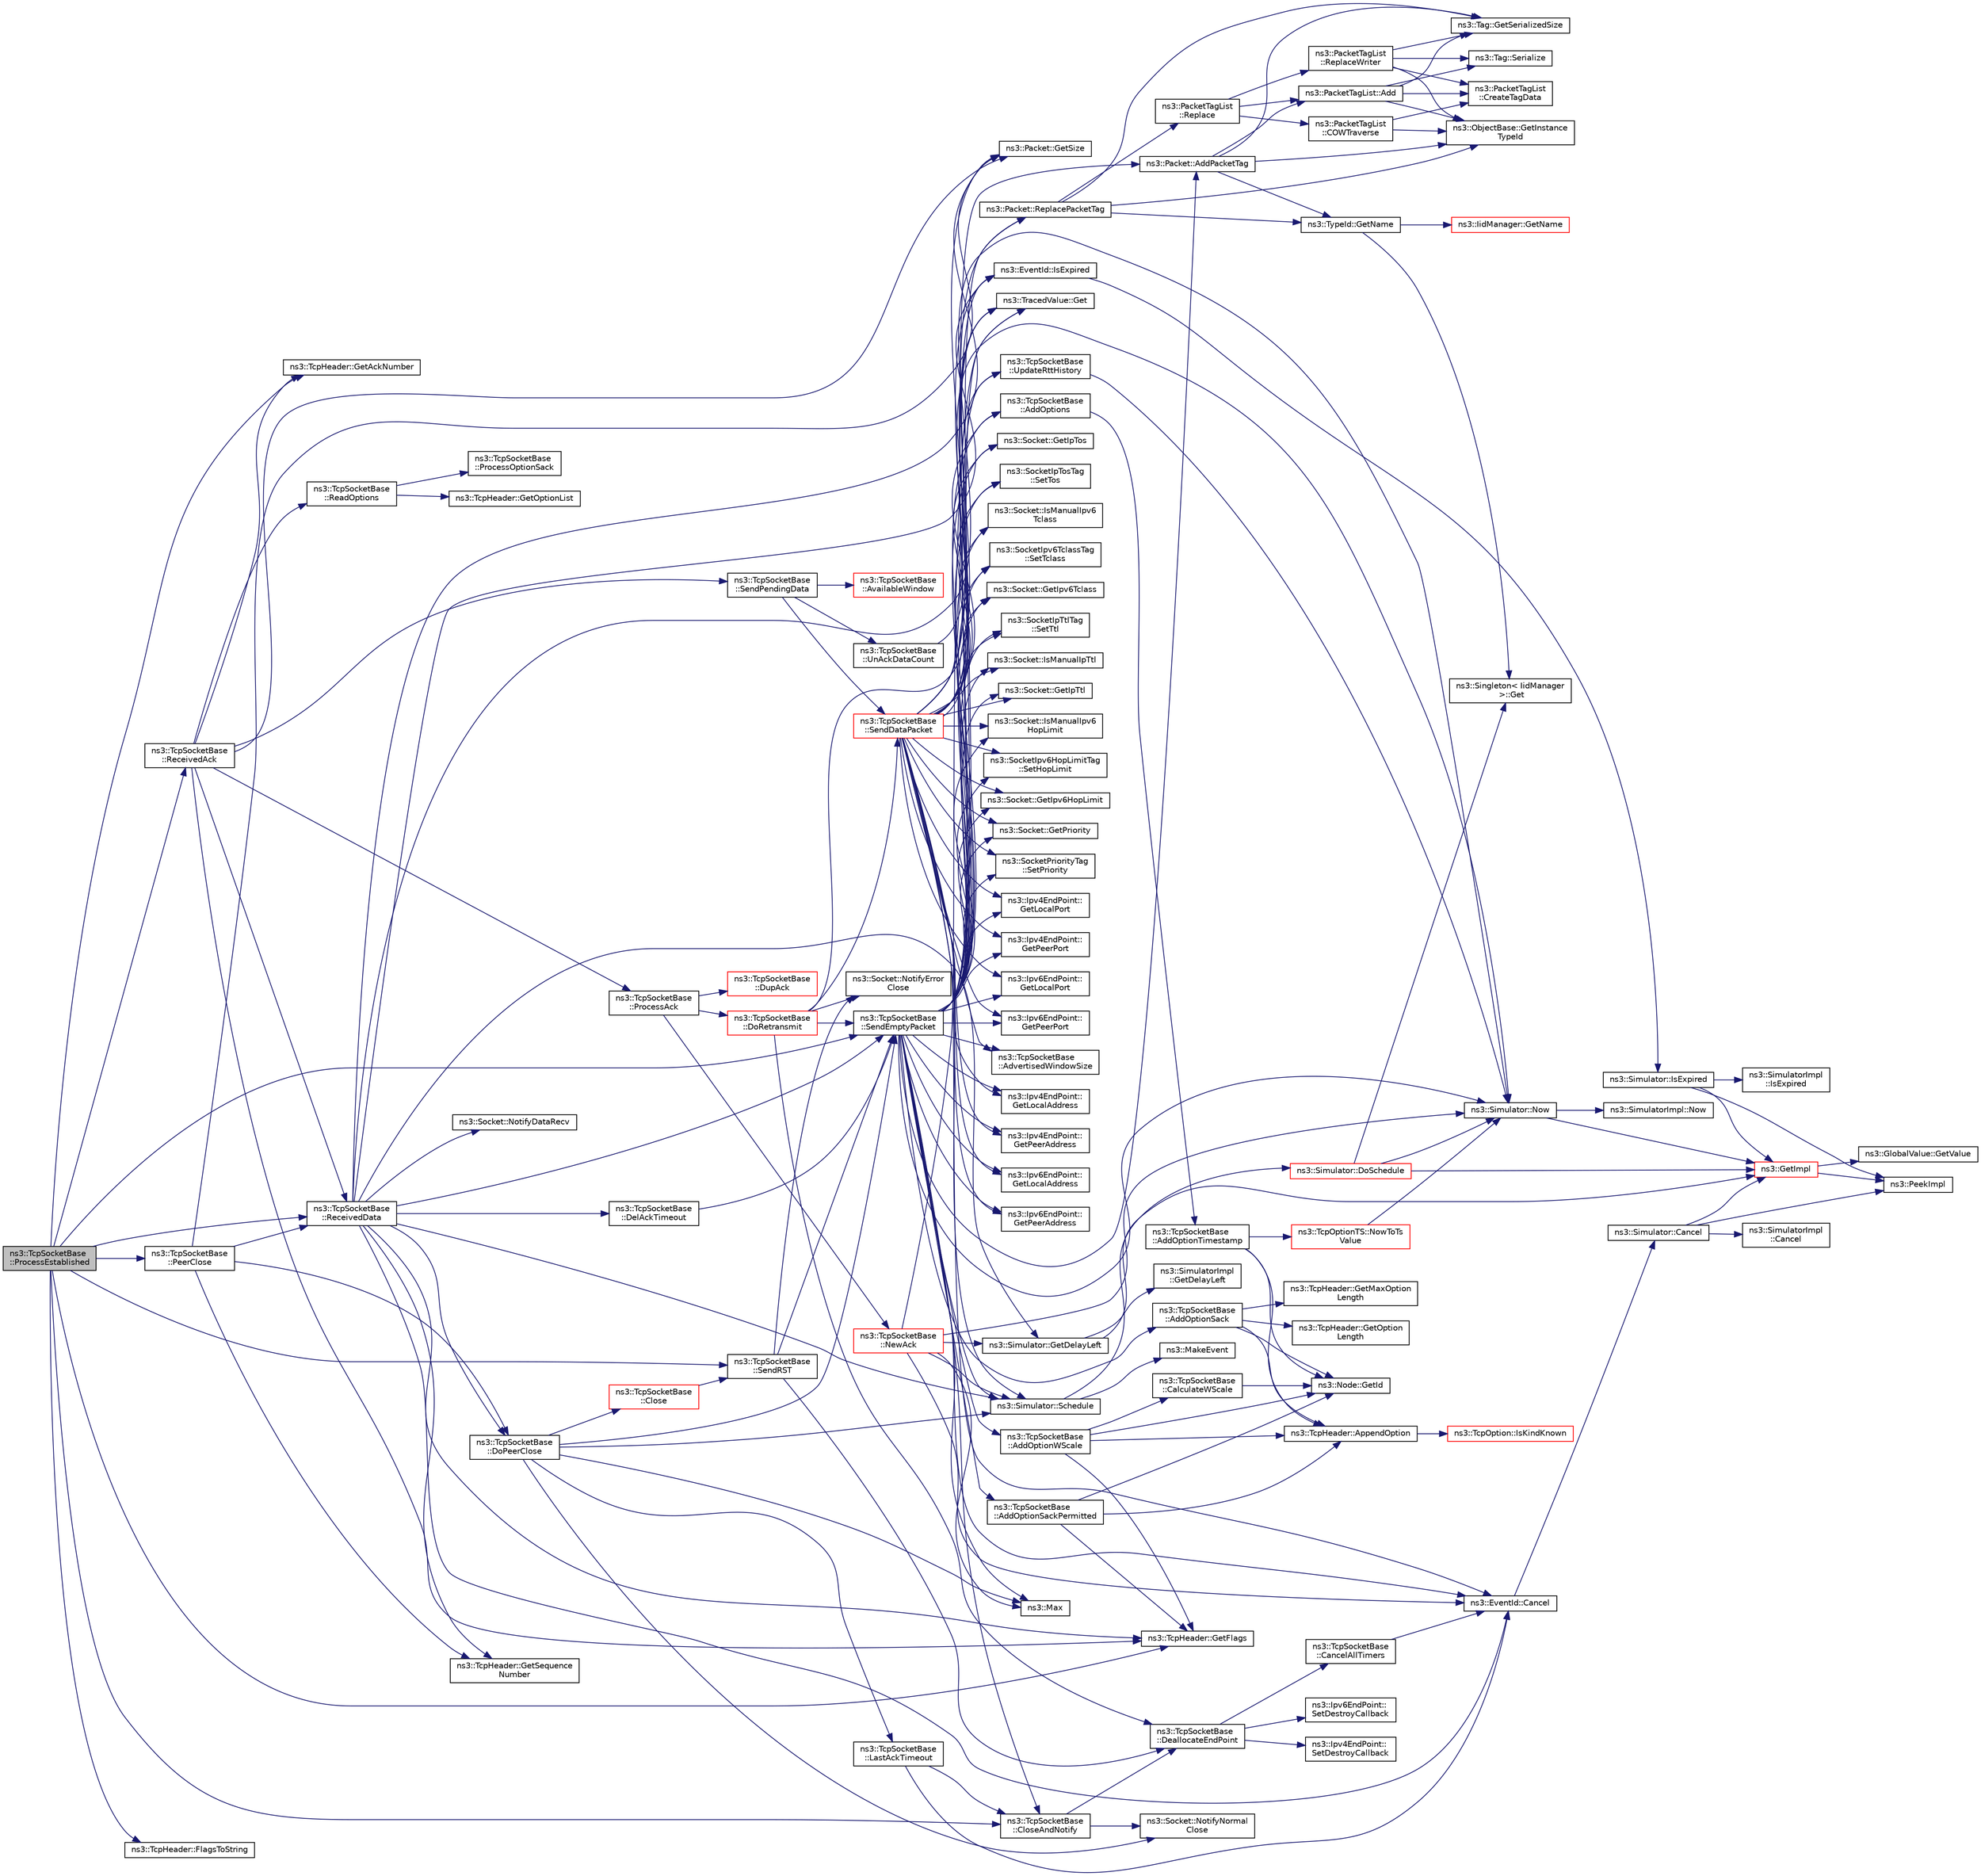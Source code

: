 digraph "ns3::TcpSocketBase::ProcessEstablished"
{
  edge [fontname="Helvetica",fontsize="10",labelfontname="Helvetica",labelfontsize="10"];
  node [fontname="Helvetica",fontsize="10",shape=record];
  rankdir="LR";
  Node1 [label="ns3::TcpSocketBase\l::ProcessEstablished",height=0.2,width=0.4,color="black", fillcolor="grey75", style="filled", fontcolor="black"];
  Node1 -> Node2 [color="midnightblue",fontsize="10",style="solid"];
  Node2 [label="ns3::TcpHeader::GetFlags",height=0.2,width=0.4,color="black", fillcolor="white", style="filled",URL="$d0/d46/classns3_1_1TcpHeader.html#a0d04c5620ee147d4e01d56b9530e8db1",tooltip="Get the flags. "];
  Node1 -> Node3 [color="midnightblue",fontsize="10",style="solid"];
  Node3 [label="ns3::TcpHeader::GetAckNumber",height=0.2,width=0.4,color="black", fillcolor="white", style="filled",URL="$d0/d46/classns3_1_1TcpHeader.html#a76e832a86b88ffd2f23c2e246b8fa0f3",tooltip="Get the ACK number. "];
  Node1 -> Node4 [color="midnightblue",fontsize="10",style="solid"];
  Node4 [label="ns3::TcpSocketBase\l::SendEmptyPacket",height=0.2,width=0.4,color="black", fillcolor="white", style="filled",URL="$d1/d45/classns3_1_1TcpSocketBase.html#aa858913c9a4480a14d293f1014905b3e",tooltip="Send a empty packet that carries a flag, e.g., ACK. "];
  Node4 -> Node5 [color="midnightblue",fontsize="10",style="solid"];
  Node5 [label="ns3::Socket::GetIpTos",height=0.2,width=0.4,color="black", fillcolor="white", style="filled",URL="$d9/df2/classns3_1_1Socket.html#a95bd4732074d3d26d4a6949fc3499ccb",tooltip="Query the value of IP Type of Service of this socket. "];
  Node4 -> Node6 [color="midnightblue",fontsize="10",style="solid"];
  Node6 [label="ns3::SocketIpTosTag\l::SetTos",height=0.2,width=0.4,color="black", fillcolor="white", style="filled",URL="$dd/dfb/classns3_1_1SocketIpTosTag.html#a9cd4bdabf70e52ebd36062461c743cd7",tooltip="Set the tag&#39;s TOS. "];
  Node4 -> Node7 [color="midnightblue",fontsize="10",style="solid"];
  Node7 [label="ns3::Packet::AddPacketTag",height=0.2,width=0.4,color="black", fillcolor="white", style="filled",URL="$dd/d7a/classns3_1_1Packet.html#a7400b8655852f5271c5957250d0141af",tooltip="Add a packet tag. "];
  Node7 -> Node8 [color="midnightblue",fontsize="10",style="solid"];
  Node8 [label="ns3::ObjectBase::GetInstance\lTypeId",height=0.2,width=0.4,color="black", fillcolor="white", style="filled",URL="$d2/dac/classns3_1_1ObjectBase.html#abe5b43a6f5b99a92a4c3122db31f06fb"];
  Node7 -> Node9 [color="midnightblue",fontsize="10",style="solid"];
  Node9 [label="ns3::TypeId::GetName",height=0.2,width=0.4,color="black", fillcolor="white", style="filled",URL="$d6/d11/classns3_1_1TypeId.html#aa3c41c79ae428b3cb396a9c6bb3ef314"];
  Node9 -> Node10 [color="midnightblue",fontsize="10",style="solid"];
  Node10 [label="ns3::Singleton\< IidManager\l \>::Get",height=0.2,width=0.4,color="black", fillcolor="white", style="filled",URL="$d8/d77/classns3_1_1Singleton.html#a80a2cd3c25a27ea72add7a9f7a141ffa"];
  Node9 -> Node11 [color="midnightblue",fontsize="10",style="solid"];
  Node11 [label="ns3::IidManager::GetName",height=0.2,width=0.4,color="red", fillcolor="white", style="filled",URL="$d4/d1c/classns3_1_1IidManager.html#a5d68d0f0f44594dcdec239dbdb5bf53c"];
  Node7 -> Node12 [color="midnightblue",fontsize="10",style="solid"];
  Node12 [label="ns3::Tag::GetSerializedSize",height=0.2,width=0.4,color="black", fillcolor="white", style="filled",URL="$d0/d79/classns3_1_1Tag.html#a01c8efdea943fd8cce2ef5d4d67eefa6"];
  Node7 -> Node13 [color="midnightblue",fontsize="10",style="solid"];
  Node13 [label="ns3::PacketTagList::Add",height=0.2,width=0.4,color="black", fillcolor="white", style="filled",URL="$dd/d19/classns3_1_1PacketTagList.html#a37f008b6f336f3ac6232d558b93e8a6e"];
  Node13 -> Node8 [color="midnightblue",fontsize="10",style="solid"];
  Node13 -> Node14 [color="midnightblue",fontsize="10",style="solid"];
  Node14 [label="ns3::PacketTagList\l::CreateTagData",height=0.2,width=0.4,color="black", fillcolor="white", style="filled",URL="$dd/d19/classns3_1_1PacketTagList.html#abfab9cfb3a21336e2f7962cc51fcff94"];
  Node13 -> Node12 [color="midnightblue",fontsize="10",style="solid"];
  Node13 -> Node15 [color="midnightblue",fontsize="10",style="solid"];
  Node15 [label="ns3::Tag::Serialize",height=0.2,width=0.4,color="black", fillcolor="white", style="filled",URL="$d0/d79/classns3_1_1Tag.html#ac9aa7c4f923da5d2c82de94690101dc3"];
  Node4 -> Node16 [color="midnightblue",fontsize="10",style="solid"];
  Node16 [label="ns3::Socket::IsManualIpv6\lTclass",height=0.2,width=0.4,color="black", fillcolor="white", style="filled",URL="$d9/df2/classns3_1_1Socket.html#a83858f6116bcdabecf1b63b37514ec8d",tooltip="Checks if the socket has a specific IPv6 Tclass set. "];
  Node4 -> Node17 [color="midnightblue",fontsize="10",style="solid"];
  Node17 [label="ns3::SocketIpv6TclassTag\l::SetTclass",height=0.2,width=0.4,color="black", fillcolor="white", style="filled",URL="$d0/dbf/classns3_1_1SocketIpv6TclassTag.html#aee319e224e59778f2195f7b3819aa40f",tooltip="Set the tag&#39;s Tclass. "];
  Node4 -> Node18 [color="midnightblue",fontsize="10",style="solid"];
  Node18 [label="ns3::Socket::GetIpv6Tclass",height=0.2,width=0.4,color="black", fillcolor="white", style="filled",URL="$d9/df2/classns3_1_1Socket.html#aed62162f0b5f322b1fa23b7350c3c2ce",tooltip="Query the value of IPv6 Traffic Class field of this socket. "];
  Node4 -> Node19 [color="midnightblue",fontsize="10",style="solid"];
  Node19 [label="ns3::Socket::IsManualIpTtl",height=0.2,width=0.4,color="black", fillcolor="white", style="filled",URL="$d9/df2/classns3_1_1Socket.html#afbbd0ecd7cda631cafc80eda33aa0b2c",tooltip="Checks if the socket has a specific IPv4 TTL set. "];
  Node4 -> Node20 [color="midnightblue",fontsize="10",style="solid"];
  Node20 [label="ns3::SocketIpTtlTag\l::SetTtl",height=0.2,width=0.4,color="black", fillcolor="white", style="filled",URL="$df/db8/classns3_1_1SocketIpTtlTag.html#a48f236b4dde3533b9ab16372cf6c5237",tooltip="Set the tag&#39;s TTL. "];
  Node4 -> Node21 [color="midnightblue",fontsize="10",style="solid"];
  Node21 [label="ns3::Socket::GetIpTtl",height=0.2,width=0.4,color="black", fillcolor="white", style="filled",URL="$d9/df2/classns3_1_1Socket.html#adf6420d12b8a0b6a20e46c37fe48830d",tooltip="Query the value of IP Time to Live field of this socket. "];
  Node4 -> Node22 [color="midnightblue",fontsize="10",style="solid"];
  Node22 [label="ns3::Socket::IsManualIpv6\lHopLimit",height=0.2,width=0.4,color="black", fillcolor="white", style="filled",URL="$d9/df2/classns3_1_1Socket.html#af537e44bad2f67bffe7ef6c1c86c2459",tooltip="Checks if the socket has a specific IPv6 Hop Limit set. "];
  Node4 -> Node23 [color="midnightblue",fontsize="10",style="solid"];
  Node23 [label="ns3::SocketIpv6HopLimitTag\l::SetHopLimit",height=0.2,width=0.4,color="black", fillcolor="white", style="filled",URL="$d4/d48/classns3_1_1SocketIpv6HopLimitTag.html#a788df60ac4c987e997e15ba8cb691b60",tooltip="Set the tag&#39;s Hop Limit. "];
  Node4 -> Node24 [color="midnightblue",fontsize="10",style="solid"];
  Node24 [label="ns3::Socket::GetIpv6HopLimit",height=0.2,width=0.4,color="black", fillcolor="white", style="filled",URL="$d9/df2/classns3_1_1Socket.html#ad78033887757bda28f40f4ab1f0620d0",tooltip="Query the value of IP Hop Limit field of this socket. "];
  Node4 -> Node25 [color="midnightblue",fontsize="10",style="solid"];
  Node25 [label="ns3::Socket::GetPriority",height=0.2,width=0.4,color="black", fillcolor="white", style="filled",URL="$d9/df2/classns3_1_1Socket.html#a3e4788d61c0e841ccaa1c7fce6fda2c1",tooltip="Query the priority value of this socket. "];
  Node4 -> Node26 [color="midnightblue",fontsize="10",style="solid"];
  Node26 [label="ns3::SocketPriorityTag\l::SetPriority",height=0.2,width=0.4,color="black", fillcolor="white", style="filled",URL="$da/d3d/classns3_1_1SocketPriorityTag.html#aca4be6f3e7c133189a76171488be5cf4",tooltip="Set the tag&#39;s priority. "];
  Node4 -> Node27 [color="midnightblue",fontsize="10",style="solid"];
  Node27 [label="ns3::Packet::ReplacePacketTag",height=0.2,width=0.4,color="black", fillcolor="white", style="filled",URL="$dd/d7a/classns3_1_1Packet.html#afb014ae9f4adddbfc51c64b085bfd405",tooltip="Replace the value of a packet tag. "];
  Node27 -> Node8 [color="midnightblue",fontsize="10",style="solid"];
  Node27 -> Node9 [color="midnightblue",fontsize="10",style="solid"];
  Node27 -> Node12 [color="midnightblue",fontsize="10",style="solid"];
  Node27 -> Node28 [color="midnightblue",fontsize="10",style="solid"];
  Node28 [label="ns3::PacketTagList\l::Replace",height=0.2,width=0.4,color="black", fillcolor="white", style="filled",URL="$dd/d19/classns3_1_1PacketTagList.html#a6a6bc266832b2cead6cf42e3daee1041"];
  Node28 -> Node29 [color="midnightblue",fontsize="10",style="solid"];
  Node29 [label="ns3::PacketTagList\l::COWTraverse",height=0.2,width=0.4,color="black", fillcolor="white", style="filled",URL="$dd/d19/classns3_1_1PacketTagList.html#a7d98f0fe590d22f8224d718af0ac9713"];
  Node29 -> Node8 [color="midnightblue",fontsize="10",style="solid"];
  Node29 -> Node14 [color="midnightblue",fontsize="10",style="solid"];
  Node28 -> Node30 [color="midnightblue",fontsize="10",style="solid"];
  Node30 [label="ns3::PacketTagList\l::ReplaceWriter",height=0.2,width=0.4,color="black", fillcolor="white", style="filled",URL="$dd/d19/classns3_1_1PacketTagList.html#a21cfeb795e3ef3a688d6114272d41c53"];
  Node30 -> Node15 [color="midnightblue",fontsize="10",style="solid"];
  Node30 -> Node14 [color="midnightblue",fontsize="10",style="solid"];
  Node30 -> Node12 [color="midnightblue",fontsize="10",style="solid"];
  Node30 -> Node8 [color="midnightblue",fontsize="10",style="solid"];
  Node28 -> Node13 [color="midnightblue",fontsize="10",style="solid"];
  Node4 -> Node31 [color="midnightblue",fontsize="10",style="solid"];
  Node31 [label="ns3::Ipv4EndPoint::\lGetLocalPort",height=0.2,width=0.4,color="black", fillcolor="white", style="filled",URL="$dd/d51/classns3_1_1Ipv4EndPoint.html#aab137f64770abf94f0b8a81217a0b106",tooltip="Get the local port. "];
  Node4 -> Node32 [color="midnightblue",fontsize="10",style="solid"];
  Node32 [label="ns3::Ipv4EndPoint::\lGetPeerPort",height=0.2,width=0.4,color="black", fillcolor="white", style="filled",URL="$dd/d51/classns3_1_1Ipv4EndPoint.html#a0954ccf4be313b3a2992894ae2baf1c6",tooltip="Get the peer port. "];
  Node4 -> Node33 [color="midnightblue",fontsize="10",style="solid"];
  Node33 [label="ns3::Ipv6EndPoint::\lGetLocalPort",height=0.2,width=0.4,color="black", fillcolor="white", style="filled",URL="$d0/df3/classns3_1_1Ipv6EndPoint.html#a39a9fd4aa85a8ecbbf2d6c84d589080b",tooltip="Get the local port. "];
  Node4 -> Node34 [color="midnightblue",fontsize="10",style="solid"];
  Node34 [label="ns3::Ipv6EndPoint::\lGetPeerPort",height=0.2,width=0.4,color="black", fillcolor="white", style="filled",URL="$d0/df3/classns3_1_1Ipv6EndPoint.html#ac200f6b424104280ec1e55a415ed96fd",tooltip="Get the peer port. "];
  Node4 -> Node35 [color="midnightblue",fontsize="10",style="solid"];
  Node35 [label="ns3::TcpSocketBase\l::AddOptions",height=0.2,width=0.4,color="black", fillcolor="white", style="filled",URL="$d1/d45/classns3_1_1TcpSocketBase.html#a55087ef950f5c2f4a7cdb8c825666955",tooltip="Add options to TcpHeader. "];
  Node35 -> Node36 [color="midnightblue",fontsize="10",style="solid"];
  Node36 [label="ns3::TcpSocketBase\l::AddOptionTimestamp",height=0.2,width=0.4,color="black", fillcolor="white", style="filled",URL="$d1/d45/classns3_1_1TcpSocketBase.html#a62689196f68584e8731fb5c6b7693d30",tooltip="Add the timestamp option to the header. "];
  Node36 -> Node37 [color="midnightblue",fontsize="10",style="solid"];
  Node37 [label="ns3::TcpOptionTS::NowToTs\lValue",height=0.2,width=0.4,color="red", fillcolor="white", style="filled",URL="$d0/dbe/classns3_1_1TcpOptionTS.html#aa4a0e1a584d5cd3be873173cb686e069",tooltip="Return an uint32_t value which represent \"now\". "];
  Node37 -> Node38 [color="midnightblue",fontsize="10",style="solid"];
  Node38 [label="ns3::Simulator::Now",height=0.2,width=0.4,color="black", fillcolor="white", style="filled",URL="$d7/deb/classns3_1_1Simulator.html#ac3178fa975b419f7875e7105be122800"];
  Node38 -> Node39 [color="midnightblue",fontsize="10",style="solid"];
  Node39 [label="ns3::GetImpl",height=0.2,width=0.4,color="red", fillcolor="white", style="filled",URL="$d4/d8b/group__simulator.html#ga42eb4eddad41528d4d99794a3dae3fd0",tooltip="Get the SimulatorImpl singleton. "];
  Node39 -> Node40 [color="midnightblue",fontsize="10",style="solid"];
  Node40 [label="ns3::PeekImpl",height=0.2,width=0.4,color="black", fillcolor="white", style="filled",URL="$d4/d8b/group__simulator.html#ga233c5c38de117e4e4a5a9cd168694792",tooltip="Get the static SimulatorImpl instance. "];
  Node39 -> Node41 [color="midnightblue",fontsize="10",style="solid"];
  Node41 [label="ns3::GlobalValue::GetValue",height=0.2,width=0.4,color="black", fillcolor="white", style="filled",URL="$dc/d02/classns3_1_1GlobalValue.html#aa33773cb952ba3c285a03ae2c4769b84"];
  Node38 -> Node42 [color="midnightblue",fontsize="10",style="solid"];
  Node42 [label="ns3::SimulatorImpl::Now",height=0.2,width=0.4,color="black", fillcolor="white", style="filled",URL="$d2/d19/classns3_1_1SimulatorImpl.html#aa516c50060846adc6fd316e83ef0797c"];
  Node36 -> Node43 [color="midnightblue",fontsize="10",style="solid"];
  Node43 [label="ns3::TcpHeader::AppendOption",height=0.2,width=0.4,color="black", fillcolor="white", style="filled",URL="$d0/d46/classns3_1_1TcpHeader.html#aa5de13df3dd5cb87d63c428e5dcc3425",tooltip="Append an option to the TCP header. "];
  Node43 -> Node44 [color="midnightblue",fontsize="10",style="solid"];
  Node44 [label="ns3::TcpOption::IsKindKnown",height=0.2,width=0.4,color="red", fillcolor="white", style="filled",URL="$d0/dd7/classns3_1_1TcpOption.html#aa4227e120fb09b89b6f088b19529344c",tooltip="Check if the option is implemented. "];
  Node36 -> Node45 [color="midnightblue",fontsize="10",style="solid"];
  Node45 [label="ns3::Node::GetId",height=0.2,width=0.4,color="black", fillcolor="white", style="filled",URL="$dd/ded/classns3_1_1Node.html#aaf49b64a843565ce3812326313b370ac"];
  Node4 -> Node46 [color="midnightblue",fontsize="10",style="solid"];
  Node46 [label="ns3::Max",height=0.2,width=0.4,color="black", fillcolor="white", style="filled",URL="$df/dc6/group__highprec.html#ga0d35bb9363c0da4cc2557158b95dbca0"];
  Node4 -> Node47 [color="midnightblue",fontsize="10",style="solid"];
  Node47 [label="ns3::TcpSocketBase\l::AdvertisedWindowSize",height=0.2,width=0.4,color="black", fillcolor="white", style="filled",URL="$d1/d45/classns3_1_1TcpSocketBase.html#ae4f307151ccc4d5f5266d2832002df27",tooltip="The amount of Rx window announced to the peer. "];
  Node4 -> Node48 [color="midnightblue",fontsize="10",style="solid"];
  Node48 [label="ns3::TcpSocketBase\l::AddOptionWScale",height=0.2,width=0.4,color="black", fillcolor="white", style="filled",URL="$d1/d45/classns3_1_1TcpSocketBase.html#aa749dc3f6287c79a2ad39cb306220663",tooltip="Add the window scale option to the header. "];
  Node48 -> Node2 [color="midnightblue",fontsize="10",style="solid"];
  Node48 -> Node49 [color="midnightblue",fontsize="10",style="solid"];
  Node49 [label="ns3::TcpSocketBase\l::CalculateWScale",height=0.2,width=0.4,color="black", fillcolor="white", style="filled",URL="$d1/d45/classns3_1_1TcpSocketBase.html#a53856cbb5c7e49324f5428da7b9f0c74",tooltip="Calculate window scale value based on receive buffer space. "];
  Node49 -> Node45 [color="midnightblue",fontsize="10",style="solid"];
  Node48 -> Node43 [color="midnightblue",fontsize="10",style="solid"];
  Node48 -> Node45 [color="midnightblue",fontsize="10",style="solid"];
  Node4 -> Node50 [color="midnightblue",fontsize="10",style="solid"];
  Node50 [label="ns3::TcpSocketBase\l::AddOptionSackPermitted",height=0.2,width=0.4,color="black", fillcolor="white", style="filled",URL="$d1/d45/classns3_1_1TcpSocketBase.html#a470e7b2406d76319c457f2fdf5ff0699",tooltip="Add the SACK PERMITTED option to the header. "];
  Node50 -> Node2 [color="midnightblue",fontsize="10",style="solid"];
  Node50 -> Node43 [color="midnightblue",fontsize="10",style="solid"];
  Node50 -> Node45 [color="midnightblue",fontsize="10",style="solid"];
  Node4 -> Node51 [color="midnightblue",fontsize="10",style="solid"];
  Node51 [label="ns3::TcpSocketBase\l::CloseAndNotify",height=0.2,width=0.4,color="black", fillcolor="white", style="filled",URL="$d1/d45/classns3_1_1TcpSocketBase.html#a04354f05482d826576740fd2f1691818",tooltip="Peacefully close the socket by notifying the upper layer and deallocate end point. "];
  Node51 -> Node52 [color="midnightblue",fontsize="10",style="solid"];
  Node52 [label="ns3::Socket::NotifyNormal\lClose",height=0.2,width=0.4,color="black", fillcolor="white", style="filled",URL="$d9/df2/classns3_1_1Socket.html#a6bdec380c7dacff36147b89a05ceae84",tooltip="Notify through the callback (if set) that the connection has been closed. "];
  Node51 -> Node53 [color="midnightblue",fontsize="10",style="solid"];
  Node53 [label="ns3::TcpSocketBase\l::DeallocateEndPoint",height=0.2,width=0.4,color="black", fillcolor="white", style="filled",URL="$d1/d45/classns3_1_1TcpSocketBase.html#a53791738228495d40197679dbc057392",tooltip="Deallocate m_endPoint and m_endPoint6. "];
  Node53 -> Node54 [color="midnightblue",fontsize="10",style="solid"];
  Node54 [label="ns3::TcpSocketBase\l::CancelAllTimers",height=0.2,width=0.4,color="black", fillcolor="white", style="filled",URL="$d1/d45/classns3_1_1TcpSocketBase.html#a8dc4de52308fc01262a8c06ae0bcccc5",tooltip="Cancel all timer when endpoint is deleted. "];
  Node54 -> Node55 [color="midnightblue",fontsize="10",style="solid"];
  Node55 [label="ns3::EventId::Cancel",height=0.2,width=0.4,color="black", fillcolor="white", style="filled",URL="$d1/df8/classns3_1_1EventId.html#a993ae94e48e014e1afd47edb16db7a11"];
  Node55 -> Node56 [color="midnightblue",fontsize="10",style="solid"];
  Node56 [label="ns3::Simulator::Cancel",height=0.2,width=0.4,color="black", fillcolor="white", style="filled",URL="$d7/deb/classns3_1_1Simulator.html#a1b903a62d6117ef28f7ba3c6500689bf"];
  Node56 -> Node40 [color="midnightblue",fontsize="10",style="solid"];
  Node56 -> Node39 [color="midnightblue",fontsize="10",style="solid"];
  Node56 -> Node57 [color="midnightblue",fontsize="10",style="solid"];
  Node57 [label="ns3::SimulatorImpl\l::Cancel",height=0.2,width=0.4,color="black", fillcolor="white", style="filled",URL="$d2/d19/classns3_1_1SimulatorImpl.html#ad117e616c99c915ddac6267a74804807"];
  Node53 -> Node58 [color="midnightblue",fontsize="10",style="solid"];
  Node58 [label="ns3::Ipv4EndPoint::\lSetDestroyCallback",height=0.2,width=0.4,color="black", fillcolor="white", style="filled",URL="$dd/d51/classns3_1_1Ipv4EndPoint.html#a19ec16d98c501d3684e6549d7296ea0a",tooltip="Set the default destroy callback. "];
  Node53 -> Node59 [color="midnightblue",fontsize="10",style="solid"];
  Node59 [label="ns3::Ipv6EndPoint::\lSetDestroyCallback",height=0.2,width=0.4,color="black", fillcolor="white", style="filled",URL="$d0/df3/classns3_1_1Ipv6EndPoint.html#af2922ef8f9f9ead0a2604c8391e90328",tooltip="Set the default destroy callback. "];
  Node4 -> Node60 [color="midnightblue",fontsize="10",style="solid"];
  Node60 [label="ns3::TcpSocketBase\l::UpdateRttHistory",height=0.2,width=0.4,color="black", fillcolor="white", style="filled",URL="$d1/d45/classns3_1_1TcpSocketBase.html#af66bb88aa9438d6abbc9f8b941ab5cc8",tooltip="Update the RTT history, when we send TCP segments. "];
  Node60 -> Node38 [color="midnightblue",fontsize="10",style="solid"];
  Node4 -> Node55 [color="midnightblue",fontsize="10",style="solid"];
  Node4 -> Node61 [color="midnightblue",fontsize="10",style="solid"];
  Node61 [label="ns3::TcpSocketBase\l::AddOptionSack",height=0.2,width=0.4,color="black", fillcolor="white", style="filled",URL="$d1/d45/classns3_1_1TcpSocketBase.html#a009a4dcad47330a47e5b829918fb9140",tooltip="Add the SACK option to the header. "];
  Node61 -> Node62 [color="midnightblue",fontsize="10",style="solid"];
  Node62 [label="ns3::TcpHeader::GetMaxOption\lLength",height=0.2,width=0.4,color="black", fillcolor="white", style="filled",URL="$d0/d46/classns3_1_1TcpHeader.html#af2ba1251ef62ac43666868af87b79fcb",tooltip="Get maximum option length. "];
  Node61 -> Node63 [color="midnightblue",fontsize="10",style="solid"];
  Node63 [label="ns3::TcpHeader::GetOption\lLength",height=0.2,width=0.4,color="black", fillcolor="white", style="filled",URL="$d0/d46/classns3_1_1TcpHeader.html#a60a2f9b6bf273dd10646afba6c205fec",tooltip="Get the total length of appended options. "];
  Node61 -> Node43 [color="midnightblue",fontsize="10",style="solid"];
  Node61 -> Node45 [color="midnightblue",fontsize="10",style="solid"];
  Node4 -> Node64 [color="midnightblue",fontsize="10",style="solid"];
  Node64 [label="ns3::Ipv4EndPoint::\lGetLocalAddress",height=0.2,width=0.4,color="black", fillcolor="white", style="filled",URL="$dd/d51/classns3_1_1Ipv4EndPoint.html#ae08283e26ace5880c3172ea5d803b6f8",tooltip="Get the local address. "];
  Node4 -> Node65 [color="midnightblue",fontsize="10",style="solid"];
  Node65 [label="ns3::Ipv4EndPoint::\lGetPeerAddress",height=0.2,width=0.4,color="black", fillcolor="white", style="filled",URL="$dd/d51/classns3_1_1Ipv4EndPoint.html#a3faf5ec4dce2e951a6ade79758e2075d",tooltip="Get the peer address. "];
  Node4 -> Node66 [color="midnightblue",fontsize="10",style="solid"];
  Node66 [label="ns3::Ipv6EndPoint::\lGetLocalAddress",height=0.2,width=0.4,color="black", fillcolor="white", style="filled",URL="$d0/df3/classns3_1_1Ipv6EndPoint.html#a1972cd26240d42cd75f93e12d9182976",tooltip="Get the local address. "];
  Node4 -> Node67 [color="midnightblue",fontsize="10",style="solid"];
  Node67 [label="ns3::Ipv6EndPoint::\lGetPeerAddress",height=0.2,width=0.4,color="black", fillcolor="white", style="filled",URL="$d0/df3/classns3_1_1Ipv6EndPoint.html#aa48c776ae54d85cf0f6a61a80d7b4cd8",tooltip="Get the peer address. "];
  Node4 -> Node68 [color="midnightblue",fontsize="10",style="solid"];
  Node68 [label="ns3::EventId::IsExpired",height=0.2,width=0.4,color="black", fillcolor="white", style="filled",URL="$d1/df8/classns3_1_1EventId.html#a5c30c92e7c1c34b4e8505cc07ed71b02"];
  Node68 -> Node69 [color="midnightblue",fontsize="10",style="solid"];
  Node69 [label="ns3::Simulator::IsExpired",height=0.2,width=0.4,color="black", fillcolor="white", style="filled",URL="$d7/deb/classns3_1_1Simulator.html#a83ac8425c319a29b64f6d3b2ffc61e9c"];
  Node69 -> Node40 [color="midnightblue",fontsize="10",style="solid"];
  Node69 -> Node39 [color="midnightblue",fontsize="10",style="solid"];
  Node69 -> Node70 [color="midnightblue",fontsize="10",style="solid"];
  Node70 [label="ns3::SimulatorImpl\l::IsExpired",height=0.2,width=0.4,color="black", fillcolor="white", style="filled",URL="$d2/d19/classns3_1_1SimulatorImpl.html#a4b01ac397f5ce86997e9caec087f63d2"];
  Node4 -> Node38 [color="midnightblue",fontsize="10",style="solid"];
  Node4 -> Node71 [color="midnightblue",fontsize="10",style="solid"];
  Node71 [label="ns3::TracedValue::Get",height=0.2,width=0.4,color="black", fillcolor="white", style="filled",URL="$df/d97/classns3_1_1TracedValue.html#a10fddd1de961ac65acfbeb440a1e8551"];
  Node4 -> Node72 [color="midnightblue",fontsize="10",style="solid"];
  Node72 [label="ns3::Simulator::Schedule",height=0.2,width=0.4,color="black", fillcolor="white", style="filled",URL="$d7/deb/classns3_1_1Simulator.html#a671882c894a08af4a5e91181bf1eec13"];
  Node72 -> Node73 [color="midnightblue",fontsize="10",style="solid"];
  Node73 [label="ns3::Simulator::DoSchedule",height=0.2,width=0.4,color="red", fillcolor="white", style="filled",URL="$d7/deb/classns3_1_1Simulator.html#a47af23973938819bdc89cb2807e09ed5"];
  Node73 -> Node10 [color="midnightblue",fontsize="10",style="solid"];
  Node73 -> Node38 [color="midnightblue",fontsize="10",style="solid"];
  Node73 -> Node39 [color="midnightblue",fontsize="10",style="solid"];
  Node72 -> Node74 [color="midnightblue",fontsize="10",style="solid"];
  Node74 [label="ns3::MakeEvent",height=0.2,width=0.4,color="black", fillcolor="white", style="filled",URL="$d0/dac/group__makeeventfnptr.html#ga289a28a2497c18a9bd299e5e2014094b"];
  Node1 -> Node75 [color="midnightblue",fontsize="10",style="solid"];
  Node75 [label="ns3::TcpSocketBase\l::ReceivedAck",height=0.2,width=0.4,color="black", fillcolor="white", style="filled",URL="$d1/d45/classns3_1_1TcpSocketBase.html#a695c036628adf8a204a653dbf178f8cd",tooltip="Received an ACK packet. "];
  Node75 -> Node2 [color="midnightblue",fontsize="10",style="solid"];
  Node75 -> Node76 [color="midnightblue",fontsize="10",style="solid"];
  Node76 [label="ns3::TcpSocketBase\l::ReadOptions",height=0.2,width=0.4,color="black", fillcolor="white", style="filled",URL="$d1/d45/classns3_1_1TcpSocketBase.html#a5fc67b6d49bb81a520c67cd6018954bb",tooltip="Read TCP options begore Ack processing. "];
  Node76 -> Node77 [color="midnightblue",fontsize="10",style="solid"];
  Node77 [label="ns3::TcpHeader::GetOptionList",height=0.2,width=0.4,color="black", fillcolor="white", style="filled",URL="$d0/d46/classns3_1_1TcpHeader.html#a2e6350eefb34d1cf9be219d33dae64d4",tooltip="Get the list of option in this header. "];
  Node76 -> Node78 [color="midnightblue",fontsize="10",style="solid"];
  Node78 [label="ns3::TcpSocketBase\l::ProcessOptionSack",height=0.2,width=0.4,color="black", fillcolor="white", style="filled",URL="$d1/d45/classns3_1_1TcpSocketBase.html#a0c41c637acc8824e691404f0c9ebe858",tooltip="Read the SACK option. "];
  Node75 -> Node3 [color="midnightblue",fontsize="10",style="solid"];
  Node75 -> Node79 [color="midnightblue",fontsize="10",style="solid"];
  Node79 [label="ns3::TcpSocketBase\l::ProcessAck",height=0.2,width=0.4,color="black", fillcolor="white", style="filled",URL="$d1/d45/classns3_1_1TcpSocketBase.html#a7c8a0eb71e14abececff528e8d4261b6",tooltip="Process a received ack. "];
  Node79 -> Node80 [color="midnightblue",fontsize="10",style="solid"];
  Node80 [label="ns3::TcpSocketBase\l::DupAck",height=0.2,width=0.4,color="red", fillcolor="white", style="filled",URL="$d1/d45/classns3_1_1TcpSocketBase.html#a9139f54e2cdf0f1a796011a43dabfad5",tooltip="Dupack management. "];
  Node79 -> Node81 [color="midnightblue",fontsize="10",style="solid"];
  Node81 [label="ns3::TcpSocketBase\l::DoRetransmit",height=0.2,width=0.4,color="red", fillcolor="white", style="filled",URL="$d1/d45/classns3_1_1TcpSocketBase.html#a13b6b897811a48523988f8af6e9130d3",tooltip="Retransmit the oldest packet. "];
  Node81 -> Node4 [color="midnightblue",fontsize="10",style="solid"];
  Node81 -> Node82 [color="midnightblue",fontsize="10",style="solid"];
  Node82 [label="ns3::Socket::NotifyError\lClose",height=0.2,width=0.4,color="black", fillcolor="white", style="filled",URL="$d9/df2/classns3_1_1Socket.html#a9b89cb8b7718d3a0641ce812970f9c16",tooltip="Notify through the callback (if set) that the connection has been closed due to an error..."];
  Node81 -> Node53 [color="midnightblue",fontsize="10",style="solid"];
  Node81 -> Node83 [color="midnightblue",fontsize="10",style="solid"];
  Node83 [label="ns3::TcpSocketBase\l::SendDataPacket",height=0.2,width=0.4,color="red", fillcolor="white", style="filled",URL="$d1/d45/classns3_1_1TcpSocketBase.html#a677488c04da1df87f916953a40e1bd64",tooltip="Extract at most maxSize bytes from the TxBuffer at sequence seq, add the TCP header, and send to TcpL4Protocol. "];
  Node83 -> Node84 [color="midnightblue",fontsize="10",style="solid"];
  Node84 [label="ns3::Packet::GetSize",height=0.2,width=0.4,color="black", fillcolor="white", style="filled",URL="$dd/d7a/classns3_1_1Packet.html#a462855c9929954d4301a4edfe55f4f1c",tooltip="Returns the the size in bytes of the packet (including the zero-filled initial payload). "];
  Node83 -> Node55 [color="midnightblue",fontsize="10",style="solid"];
  Node83 -> Node5 [color="midnightblue",fontsize="10",style="solid"];
  Node83 -> Node6 [color="midnightblue",fontsize="10",style="solid"];
  Node83 -> Node7 [color="midnightblue",fontsize="10",style="solid"];
  Node83 -> Node16 [color="midnightblue",fontsize="10",style="solid"];
  Node83 -> Node17 [color="midnightblue",fontsize="10",style="solid"];
  Node83 -> Node18 [color="midnightblue",fontsize="10",style="solid"];
  Node83 -> Node19 [color="midnightblue",fontsize="10",style="solid"];
  Node83 -> Node20 [color="midnightblue",fontsize="10",style="solid"];
  Node83 -> Node21 [color="midnightblue",fontsize="10",style="solid"];
  Node83 -> Node22 [color="midnightblue",fontsize="10",style="solid"];
  Node83 -> Node23 [color="midnightblue",fontsize="10",style="solid"];
  Node83 -> Node24 [color="midnightblue",fontsize="10",style="solid"];
  Node83 -> Node25 [color="midnightblue",fontsize="10",style="solid"];
  Node83 -> Node26 [color="midnightblue",fontsize="10",style="solid"];
  Node83 -> Node27 [color="midnightblue",fontsize="10",style="solid"];
  Node83 -> Node31 [color="midnightblue",fontsize="10",style="solid"];
  Node83 -> Node32 [color="midnightblue",fontsize="10",style="solid"];
  Node83 -> Node33 [color="midnightblue",fontsize="10",style="solid"];
  Node83 -> Node34 [color="midnightblue",fontsize="10",style="solid"];
  Node83 -> Node47 [color="midnightblue",fontsize="10",style="solid"];
  Node83 -> Node35 [color="midnightblue",fontsize="10",style="solid"];
  Node83 -> Node68 [color="midnightblue",fontsize="10",style="solid"];
  Node83 -> Node38 [color="midnightblue",fontsize="10",style="solid"];
  Node83 -> Node71 [color="midnightblue",fontsize="10",style="solid"];
  Node83 -> Node72 [color="midnightblue",fontsize="10",style="solid"];
  Node83 -> Node64 [color="midnightblue",fontsize="10",style="solid"];
  Node83 -> Node65 [color="midnightblue",fontsize="10",style="solid"];
  Node83 -> Node66 [color="midnightblue",fontsize="10",style="solid"];
  Node83 -> Node67 [color="midnightblue",fontsize="10",style="solid"];
  Node83 -> Node60 [color="midnightblue",fontsize="10",style="solid"];
  Node81 -> Node71 [color="midnightblue",fontsize="10",style="solid"];
  Node79 -> Node85 [color="midnightblue",fontsize="10",style="solid"];
  Node85 [label="ns3::TcpSocketBase\l::NewAck",height=0.2,width=0.4,color="red", fillcolor="white", style="filled",URL="$d1/d45/classns3_1_1TcpSocketBase.html#a13401dd51854607d0521a35bf2622761",tooltip="Update buffers w.r.t. ACK. "];
  Node85 -> Node38 [color="midnightblue",fontsize="10",style="solid"];
  Node85 -> Node86 [color="midnightblue",fontsize="10",style="solid"];
  Node86 [label="ns3::Simulator::GetDelayLeft",height=0.2,width=0.4,color="black", fillcolor="white", style="filled",URL="$d7/deb/classns3_1_1Simulator.html#af2c7b4285454aa5062bd2df2bb7a7ab9"];
  Node86 -> Node39 [color="midnightblue",fontsize="10",style="solid"];
  Node86 -> Node87 [color="midnightblue",fontsize="10",style="solid"];
  Node87 [label="ns3::SimulatorImpl\l::GetDelayLeft",height=0.2,width=0.4,color="black", fillcolor="white", style="filled",URL="$d2/d19/classns3_1_1SimulatorImpl.html#a0a8e0885c0f98fa3e07ede4bcc79dccb"];
  Node85 -> Node55 [color="midnightblue",fontsize="10",style="solid"];
  Node85 -> Node46 [color="midnightblue",fontsize="10",style="solid"];
  Node85 -> Node71 [color="midnightblue",fontsize="10",style="solid"];
  Node85 -> Node72 [color="midnightblue",fontsize="10",style="solid"];
  Node75 -> Node88 [color="midnightblue",fontsize="10",style="solid"];
  Node88 [label="ns3::TcpSocketBase\l::SendPendingData",height=0.2,width=0.4,color="black", fillcolor="white", style="filled",URL="$d1/d45/classns3_1_1TcpSocketBase.html#a129ac0ec5fc399fa7c5552c615ae6562",tooltip="Send as much pending data as possible according to the Tx window. "];
  Node88 -> Node89 [color="midnightblue",fontsize="10",style="solid"];
  Node89 [label="ns3::TcpSocketBase\l::AvailableWindow",height=0.2,width=0.4,color="red", fillcolor="white", style="filled",URL="$d1/d45/classns3_1_1TcpSocketBase.html#add825047dd7c82046d42087e29b7c5b7",tooltip="Return unfilled portion of window. "];
  Node88 -> Node90 [color="midnightblue",fontsize="10",style="solid"];
  Node90 [label="ns3::TcpSocketBase\l::UnAckDataCount",height=0.2,width=0.4,color="black", fillcolor="white", style="filled",URL="$d1/d45/classns3_1_1TcpSocketBase.html#aba0c8b002908bfa8cd170b793df747bc",tooltip="Return count of number of unacked bytes. "];
  Node90 -> Node71 [color="midnightblue",fontsize="10",style="solid"];
  Node88 -> Node83 [color="midnightblue",fontsize="10",style="solid"];
  Node75 -> Node84 [color="midnightblue",fontsize="10",style="solid"];
  Node75 -> Node91 [color="midnightblue",fontsize="10",style="solid"];
  Node91 [label="ns3::TcpSocketBase\l::ReceivedData",height=0.2,width=0.4,color="black", fillcolor="white", style="filled",URL="$d1/d45/classns3_1_1TcpSocketBase.html#a479e1a8be1ee1b169f87e57a4dc6f73c",tooltip="Recv of a data, put into buffer, call L7 to get it if necessary. "];
  Node91 -> Node92 [color="midnightblue",fontsize="10",style="solid"];
  Node92 [label="ns3::TcpHeader::GetSequence\lNumber",height=0.2,width=0.4,color="black", fillcolor="white", style="filled",URL="$d0/d46/classns3_1_1TcpHeader.html#a1081077eaf9bc64e9af909cebd128ae5",tooltip="Get the sequence number. "];
  Node91 -> Node84 [color="midnightblue",fontsize="10",style="solid"];
  Node91 -> Node4 [color="midnightblue",fontsize="10",style="solid"];
  Node91 -> Node93 [color="midnightblue",fontsize="10",style="solid"];
  Node93 [label="ns3::Socket::NotifyDataRecv",height=0.2,width=0.4,color="black", fillcolor="white", style="filled",URL="$d9/df2/classns3_1_1Socket.html#a91fa3046bbd0a7644381f1d2481bdfef",tooltip="Notify through the callback (if set) that some data have been received. "];
  Node91 -> Node2 [color="midnightblue",fontsize="10",style="solid"];
  Node91 -> Node94 [color="midnightblue",fontsize="10",style="solid"];
  Node94 [label="ns3::TcpSocketBase\l::DoPeerClose",height=0.2,width=0.4,color="black", fillcolor="white", style="filled",URL="$d1/d45/classns3_1_1TcpSocketBase.html#a8a56cf4ab3b64d9f781ed1b1f63f51cd",tooltip="FIN is in sequence, notify app and respond with a FIN. "];
  Node94 -> Node52 [color="midnightblue",fontsize="10",style="solid"];
  Node94 -> Node95 [color="midnightblue",fontsize="10",style="solid"];
  Node95 [label="ns3::TcpSocketBase\l::Close",height=0.2,width=0.4,color="red", fillcolor="white", style="filled",URL="$d1/d45/classns3_1_1TcpSocketBase.html#adab0076d02811c29ea9ced8b10e7a878",tooltip="Close a socket. "];
  Node95 -> Node96 [color="midnightblue",fontsize="10",style="solid"];
  Node96 [label="ns3::TcpSocketBase\l::SendRST",height=0.2,width=0.4,color="black", fillcolor="white", style="filled",URL="$d1/d45/classns3_1_1TcpSocketBase.html#a070b9ac86f372fe0b661050686bef68e",tooltip="Send reset and tear down this socket. "];
  Node96 -> Node4 [color="midnightblue",fontsize="10",style="solid"];
  Node96 -> Node82 [color="midnightblue",fontsize="10",style="solid"];
  Node96 -> Node53 [color="midnightblue",fontsize="10",style="solid"];
  Node94 -> Node4 [color="midnightblue",fontsize="10",style="solid"];
  Node94 -> Node46 [color="midnightblue",fontsize="10",style="solid"];
  Node94 -> Node72 [color="midnightblue",fontsize="10",style="solid"];
  Node94 -> Node97 [color="midnightblue",fontsize="10",style="solid"];
  Node97 [label="ns3::TcpSocketBase\l::LastAckTimeout",height=0.2,width=0.4,color="black", fillcolor="white", style="filled",URL="$d1/d45/classns3_1_1TcpSocketBase.html#affa65b010fdc8c5f32105f5c8279f50d",tooltip="Timeout at LAST_ACK, close the connection. "];
  Node97 -> Node55 [color="midnightblue",fontsize="10",style="solid"];
  Node97 -> Node51 [color="midnightblue",fontsize="10",style="solid"];
  Node91 -> Node55 [color="midnightblue",fontsize="10",style="solid"];
  Node91 -> Node68 [color="midnightblue",fontsize="10",style="solid"];
  Node91 -> Node72 [color="midnightblue",fontsize="10",style="solid"];
  Node91 -> Node98 [color="midnightblue",fontsize="10",style="solid"];
  Node98 [label="ns3::TcpSocketBase\l::DelAckTimeout",height=0.2,width=0.4,color="black", fillcolor="white", style="filled",URL="$d1/d45/classns3_1_1TcpSocketBase.html#a6bea4790f749e771462d8e4ab63ebc67",tooltip="Action upon delay ACK timeout, i.e. send an ACK. "];
  Node98 -> Node4 [color="midnightblue",fontsize="10",style="solid"];
  Node91 -> Node38 [color="midnightblue",fontsize="10",style="solid"];
  Node91 -> Node86 [color="midnightblue",fontsize="10",style="solid"];
  Node1 -> Node99 [color="midnightblue",fontsize="10",style="solid"];
  Node99 [label="ns3::TcpSocketBase\l::PeerClose",height=0.2,width=0.4,color="black", fillcolor="white", style="filled",URL="$d1/d45/classns3_1_1TcpSocketBase.html#a417d981796bf0919582c843403f823ad",tooltip="Received a FIN from peer, notify rx buffer. "];
  Node99 -> Node92 [color="midnightblue",fontsize="10",style="solid"];
  Node99 -> Node84 [color="midnightblue",fontsize="10",style="solid"];
  Node99 -> Node91 [color="midnightblue",fontsize="10",style="solid"];
  Node99 -> Node94 [color="midnightblue",fontsize="10",style="solid"];
  Node1 -> Node91 [color="midnightblue",fontsize="10",style="solid"];
  Node1 -> Node100 [color="midnightblue",fontsize="10",style="solid"];
  Node100 [label="ns3::TcpHeader::FlagsToString",height=0.2,width=0.4,color="black", fillcolor="white", style="filled",URL="$d0/d46/classns3_1_1TcpHeader.html#aaaa261ca12b0fb50e45c7083cec88cff",tooltip="Converts an integer into a human readable list of Tcp flags. "];
  Node1 -> Node96 [color="midnightblue",fontsize="10",style="solid"];
  Node1 -> Node51 [color="midnightblue",fontsize="10",style="solid"];
}
